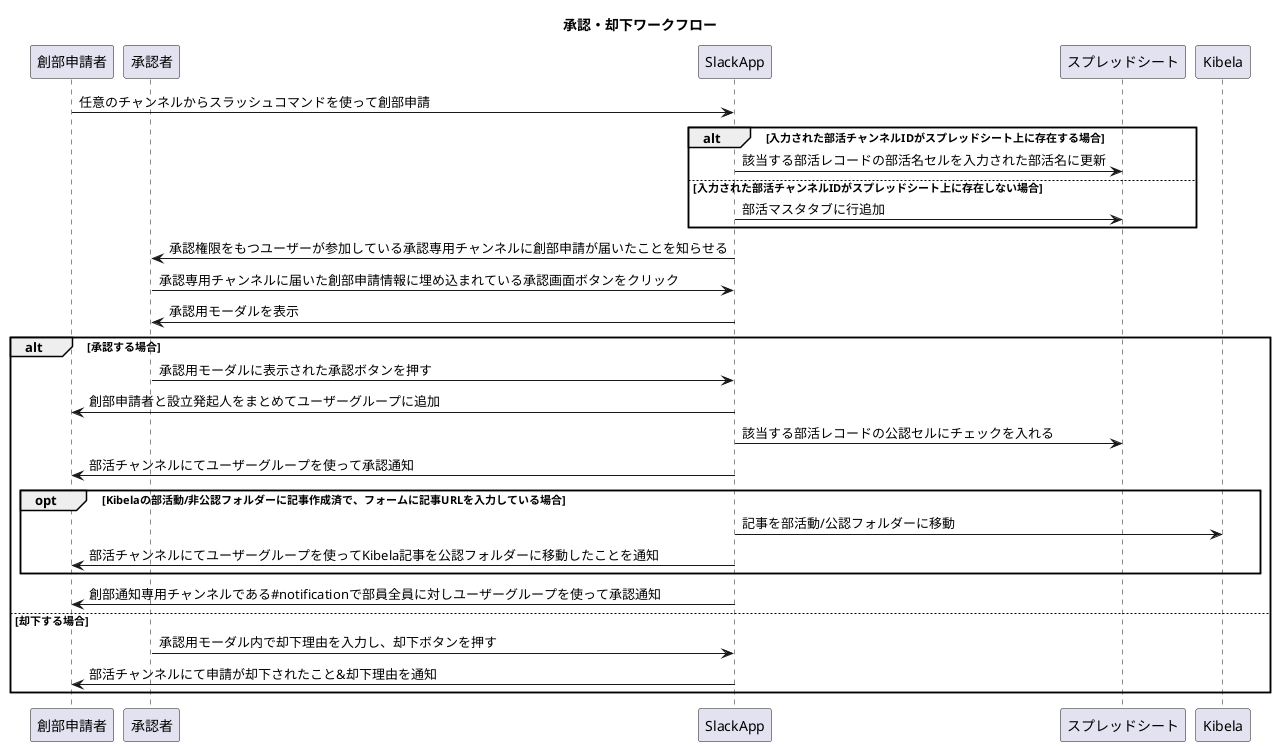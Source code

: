 @startuml
title 承認・却下ワークフロー

participant 創部申請者
participant 承認者

創部申請者 -> SlackApp: 任意のチャンネルからスラッシュコマンドを使って創部申請
alt 入力された部活チャンネルIDがスプレッドシート上に存在する場合
    SlackApp -> スプレッドシート: 該当する部活レコードの部活名セルを入力された部活名に更新
else 入力された部活チャンネルIDがスプレッドシート上に存在しない場合
    SlackApp -> スプレッドシート: 部活マスタタブに行追加
end
SlackApp -> 承認者: 承認権限をもつユーザーが参加している承認専用チャンネルに創部申請が届いたことを知らせる
承認者 -> SlackApp: 承認専用チャンネルに届いた創部申請情報に埋め込まれている承認画面ボタンをクリック
SlackApp -> 承認者: 承認用モーダルを表示
alt 承認する場合
    承認者 -> SlackApp: 承認用モーダルに表示された承認ボタンを押す
    SlackApp -> 創部申請者: 創部申請者と設立発起人をまとめてユーザーグループに追加
    SlackApp -> スプレッドシート: 該当する部活レコードの公認セルにチェックを入れる
    SlackApp -> 創部申請者: 部活チャンネルにてユーザーグループを使って承認通知
    opt Kibelaの部活動/非公認フォルダーに記事作成済で、フォームに記事URLを入力している場合
        SlackApp -> Kibela: 記事を部活動/公認フォルダーに移動
        創部申請者 <- SlackApp: 部活チャンネルにてユーザーグループを使ってKibela記事を公認フォルダーに移動したことを通知
    end
    SlackApp -> 創部申請者: 創部通知専用チャンネルである#notificationで部員全員に対しユーザーグループを使って承認通知
else 却下する場合
    承認者 -> SlackApp: 承認用モーダル内で却下理由を入力し、却下ボタンを押す
    SlackApp -> 創部申請者: 部活チャンネルにて申請が却下されたこと&却下理由を通知
end
@enduml